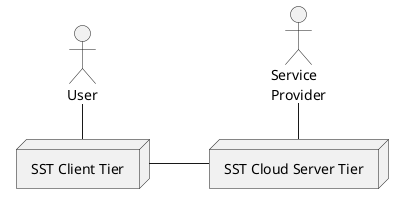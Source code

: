 @startuml
left to right direction

:User:
:Service\nProvider: as SP 
node "SST Client Tier" as Client {
}
node "SST Cloud Server Tier" as Server {
}

:User: - Client
SP - Server
Client -- Server

@enduml